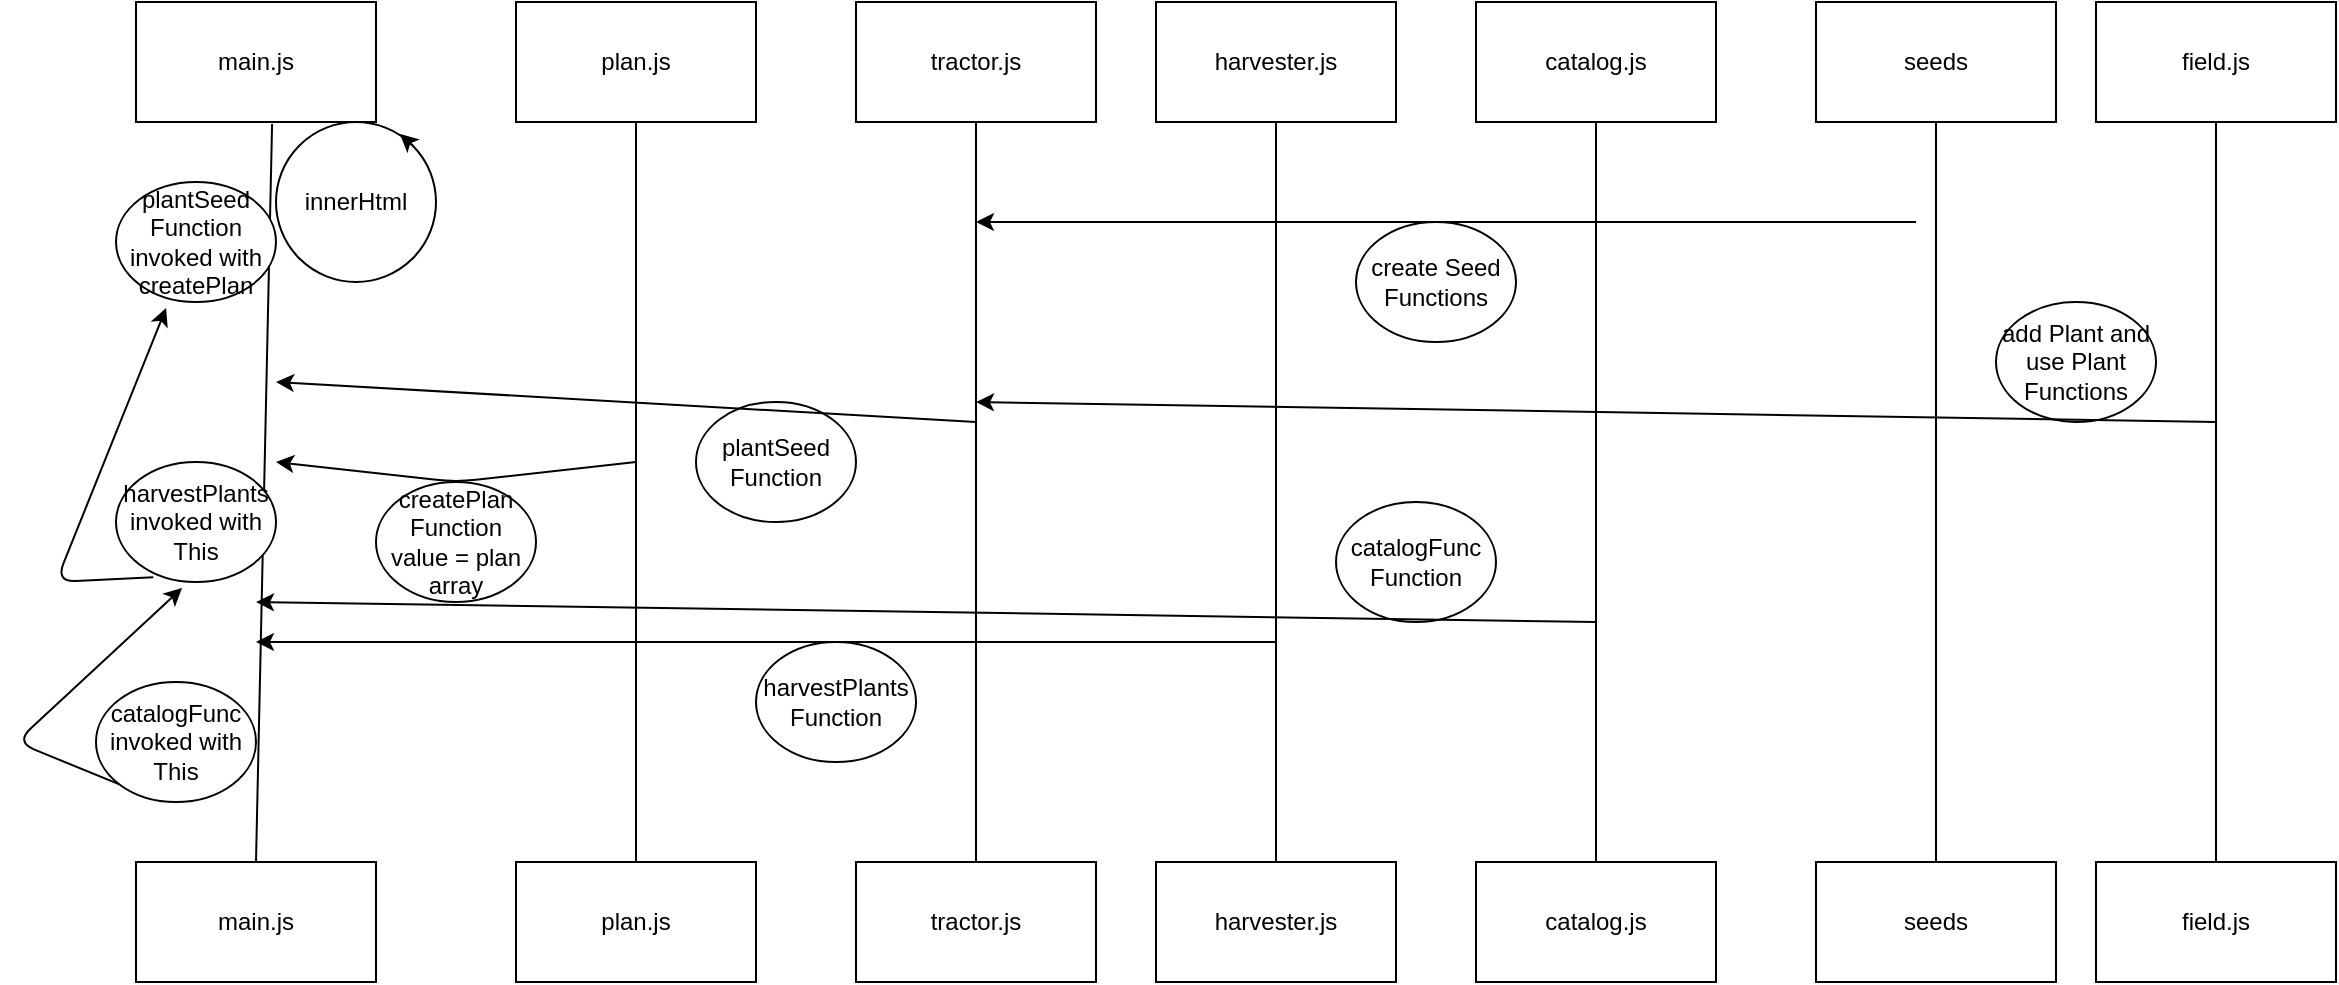 <mxfile>
    <diagram id="0PqyrjXtaG1i1fYPoH59" name="Page-1">
        <mxGraphModel dx="1993" dy="576" grid="1" gridSize="10" guides="1" tooltips="1" connect="1" arrows="1" fold="1" page="1" pageScale="1" pageWidth="850" pageHeight="1100" math="0" shadow="0">
            <root>
                <mxCell id="0"/>
                <mxCell id="1" parent="0"/>
                <mxCell id="2" value="main.js" style="whiteSpace=wrap;html=1;" vertex="1" parent="1">
                    <mxGeometry x="50" y="30" width="120" height="60" as="geometry"/>
                </mxCell>
                <mxCell id="3" value="plan.js" style="whiteSpace=wrap;html=1;" vertex="1" parent="1">
                    <mxGeometry x="240" y="30" width="120" height="60" as="geometry"/>
                </mxCell>
                <mxCell id="5" value="tractor.js" style="whiteSpace=wrap;html=1;" vertex="1" parent="1">
                    <mxGeometry x="410" y="30" width="120" height="60" as="geometry"/>
                </mxCell>
                <mxCell id="6" value="main.js" style="whiteSpace=wrap;html=1;" vertex="1" parent="1">
                    <mxGeometry x="50" y="460" width="120" height="60" as="geometry"/>
                </mxCell>
                <mxCell id="7" value="plan.js" style="whiteSpace=wrap;html=1;" vertex="1" parent="1">
                    <mxGeometry x="240" y="460" width="120" height="60" as="geometry"/>
                </mxCell>
                <mxCell id="8" value="tractor.js" style="whiteSpace=wrap;html=1;" vertex="1" parent="1">
                    <mxGeometry x="410" y="460" width="120" height="60" as="geometry"/>
                </mxCell>
                <mxCell id="9" value="harvester.js" style="whiteSpace=wrap;html=1;" vertex="1" parent="1">
                    <mxGeometry x="560" y="30" width="120" height="60" as="geometry"/>
                </mxCell>
                <mxCell id="10" value="harvester.js" style="whiteSpace=wrap;html=1;" vertex="1" parent="1">
                    <mxGeometry x="560" y="460" width="120" height="60" as="geometry"/>
                </mxCell>
                <mxCell id="11" value="catalog.js" style="whiteSpace=wrap;html=1;" vertex="1" parent="1">
                    <mxGeometry x="720" y="30" width="120" height="60" as="geometry"/>
                </mxCell>
                <mxCell id="12" value="catalog.js" style="whiteSpace=wrap;html=1;" vertex="1" parent="1">
                    <mxGeometry x="720" y="460" width="120" height="60" as="geometry"/>
                </mxCell>
                <mxCell id="13" value="seeds" style="whiteSpace=wrap;html=1;" vertex="1" parent="1">
                    <mxGeometry x="890" y="30" width="120" height="60" as="geometry"/>
                </mxCell>
                <mxCell id="14" value="seeds" style="whiteSpace=wrap;html=1;" vertex="1" parent="1">
                    <mxGeometry x="890" y="460" width="120" height="60" as="geometry"/>
                </mxCell>
                <mxCell id="15" value="createPlan&lt;br&gt;Function&lt;br&gt;value = plan array" style="ellipse;whiteSpace=wrap;html=1;" vertex="1" parent="1">
                    <mxGeometry x="170" y="270" width="80" height="60" as="geometry"/>
                </mxCell>
                <mxCell id="19" value="" style="endArrow=none;html=1;entryX=0.567;entryY=1.017;entryDx=0;entryDy=0;entryPerimeter=0;exitX=0.5;exitY=0;exitDx=0;exitDy=0;" edge="1" parent="1" source="6" target="2">
                    <mxGeometry width="50" height="50" relative="1" as="geometry">
                        <mxPoint x="85" y="270" as="sourcePoint"/>
                        <mxPoint x="135" y="220" as="targetPoint"/>
                    </mxGeometry>
                </mxCell>
                <mxCell id="20" value="" style="endArrow=none;html=1;entryX=0.5;entryY=1;entryDx=0;entryDy=0;exitX=0.5;exitY=0;exitDx=0;exitDy=0;" edge="1" parent="1" source="7" target="3">
                    <mxGeometry width="50" height="50" relative="1" as="geometry">
                        <mxPoint x="285" y="290" as="sourcePoint"/>
                        <mxPoint x="335" y="240" as="targetPoint"/>
                    </mxGeometry>
                </mxCell>
                <mxCell id="21" value="" style="endArrow=none;html=1;entryX=0.5;entryY=1;entryDx=0;entryDy=0;exitX=0.5;exitY=0;exitDx=0;exitDy=0;" edge="1" parent="1" source="8" target="5">
                    <mxGeometry width="50" height="50" relative="1" as="geometry">
                        <mxPoint x="470" y="270" as="sourcePoint"/>
                        <mxPoint x="520" y="220" as="targetPoint"/>
                    </mxGeometry>
                </mxCell>
                <mxCell id="22" value="" style="endArrow=none;html=1;entryX=0.5;entryY=1;entryDx=0;entryDy=0;exitX=0.5;exitY=0;exitDx=0;exitDy=0;" edge="1" parent="1" source="10" target="9">
                    <mxGeometry width="50" height="50" relative="1" as="geometry">
                        <mxPoint x="595" y="250" as="sourcePoint"/>
                        <mxPoint x="645" y="200" as="targetPoint"/>
                    </mxGeometry>
                </mxCell>
                <mxCell id="23" value="" style="endArrow=none;html=1;entryX=0.5;entryY=1;entryDx=0;entryDy=0;exitX=0.5;exitY=0;exitDx=0;exitDy=0;" edge="1" parent="1" source="12" target="11">
                    <mxGeometry width="50" height="50" relative="1" as="geometry">
                        <mxPoint x="750" y="260" as="sourcePoint"/>
                        <mxPoint x="800" y="210" as="targetPoint"/>
                    </mxGeometry>
                </mxCell>
                <mxCell id="24" value="" style="endArrow=none;html=1;entryX=0.5;entryY=1;entryDx=0;entryDy=0;exitX=0.5;exitY=0;exitDx=0;exitDy=0;" edge="1" parent="1" source="14" target="13">
                    <mxGeometry width="50" height="50" relative="1" as="geometry">
                        <mxPoint x="910" y="280" as="sourcePoint"/>
                        <mxPoint x="960" y="230" as="targetPoint"/>
                    </mxGeometry>
                </mxCell>
                <mxCell id="27" value="" style="endArrow=classic;html=1;" edge="1" parent="1">
                    <mxGeometry width="50" height="50" relative="1" as="geometry">
                        <mxPoint x="300" y="260" as="sourcePoint"/>
                        <mxPoint x="120" y="260" as="targetPoint"/>
                        <Array as="points">
                            <mxPoint x="210" y="270"/>
                        </Array>
                    </mxGeometry>
                </mxCell>
                <mxCell id="28" value="" style="endArrow=classic;html=1;" edge="1" parent="1">
                    <mxGeometry width="50" height="50" relative="1" as="geometry">
                        <mxPoint x="940" y="140" as="sourcePoint"/>
                        <mxPoint x="470" y="140" as="targetPoint"/>
                        <Array as="points">
                            <mxPoint x="720" y="140"/>
                        </Array>
                    </mxGeometry>
                </mxCell>
                <mxCell id="29" value="create Seed&lt;br&gt;Functions" style="ellipse;whiteSpace=wrap;html=1;" vertex="1" parent="1">
                    <mxGeometry x="660" y="140" width="80" height="60" as="geometry"/>
                </mxCell>
                <mxCell id="30" value="field.js" style="whiteSpace=wrap;html=1;" vertex="1" parent="1">
                    <mxGeometry x="1030" y="460" width="120" height="60" as="geometry"/>
                </mxCell>
                <mxCell id="31" value="field.js" style="whiteSpace=wrap;html=1;" vertex="1" parent="1">
                    <mxGeometry x="1030" y="30" width="120" height="60" as="geometry"/>
                </mxCell>
                <mxCell id="32" value="" style="endArrow=none;html=1;exitX=0.5;exitY=0;exitDx=0;exitDy=0;" edge="1" parent="1" source="30" target="31">
                    <mxGeometry width="50" height="50" relative="1" as="geometry">
                        <mxPoint x="1090" y="450" as="sourcePoint"/>
                        <mxPoint x="1110" y="210" as="targetPoint"/>
                    </mxGeometry>
                </mxCell>
                <mxCell id="33" value="add Plant and use Plant Functions" style="ellipse;whiteSpace=wrap;html=1;" vertex="1" parent="1">
                    <mxGeometry x="980" y="180" width="80" height="60" as="geometry"/>
                </mxCell>
                <mxCell id="34" value="" style="endArrow=classic;html=1;" edge="1" parent="1">
                    <mxGeometry width="50" height="50" relative="1" as="geometry">
                        <mxPoint x="1090" y="240" as="sourcePoint"/>
                        <mxPoint x="470" y="230" as="targetPoint"/>
                    </mxGeometry>
                </mxCell>
                <mxCell id="35" value="plantSeed&lt;br&gt;Function" style="ellipse;whiteSpace=wrap;html=1;" vertex="1" parent="1">
                    <mxGeometry x="330" y="230" width="80" height="60" as="geometry"/>
                </mxCell>
                <mxCell id="36" value="" style="endArrow=classic;html=1;" edge="1" parent="1">
                    <mxGeometry width="50" height="50" relative="1" as="geometry">
                        <mxPoint x="470" y="240" as="sourcePoint"/>
                        <mxPoint x="120" y="220" as="targetPoint"/>
                    </mxGeometry>
                </mxCell>
                <mxCell id="37" value="plantSeed Function invoked with createPlan" style="ellipse;whiteSpace=wrap;html=1;" vertex="1" parent="1">
                    <mxGeometry x="40" y="120" width="80" height="60" as="geometry"/>
                </mxCell>
                <mxCell id="38" value="harvestPlants Function" style="ellipse;whiteSpace=wrap;html=1;" vertex="1" parent="1">
                    <mxGeometry x="360" y="350" width="80" height="60" as="geometry"/>
                </mxCell>
                <mxCell id="39" value="" style="endArrow=classic;html=1;" edge="1" parent="1">
                    <mxGeometry width="50" height="50" relative="1" as="geometry">
                        <mxPoint x="620" y="350" as="sourcePoint"/>
                        <mxPoint x="110" y="350" as="targetPoint"/>
                    </mxGeometry>
                </mxCell>
                <mxCell id="40" value="harvestPlants invoked with This" style="ellipse;whiteSpace=wrap;html=1;" vertex="1" parent="1">
                    <mxGeometry x="40" y="260" width="80" height="60" as="geometry"/>
                </mxCell>
                <mxCell id="41" value="" style="endArrow=classic;html=1;entryX=0.313;entryY=1.05;entryDx=0;entryDy=0;entryPerimeter=0;exitX=0.233;exitY=0.961;exitDx=0;exitDy=0;exitPerimeter=0;" edge="1" parent="1" source="40" target="37">
                    <mxGeometry width="50" height="50" relative="1" as="geometry">
                        <mxPoint x="50" y="270" as="sourcePoint"/>
                        <mxPoint x="100" y="220" as="targetPoint"/>
                        <Array as="points">
                            <mxPoint x="10" y="320"/>
                        </Array>
                    </mxGeometry>
                </mxCell>
                <mxCell id="42" value="catalogFunc invoked with This" style="ellipse;whiteSpace=wrap;html=1;" vertex="1" parent="1">
                    <mxGeometry x="30" y="370" width="80" height="60" as="geometry"/>
                </mxCell>
                <mxCell id="44" value="" style="endArrow=classic;html=1;exitX=0;exitY=1;exitDx=0;exitDy=0;entryX=0.413;entryY=1.05;entryDx=0;entryDy=0;entryPerimeter=0;" edge="1" parent="1" source="42" target="40">
                    <mxGeometry width="50" height="50" relative="1" as="geometry">
                        <mxPoint x="45" y="370" as="sourcePoint"/>
                        <mxPoint x="95" y="320" as="targetPoint"/>
                        <Array as="points">
                            <mxPoint x="-10" y="400"/>
                        </Array>
                    </mxGeometry>
                </mxCell>
                <mxCell id="45" value="catalogFunc Function" style="ellipse;whiteSpace=wrap;html=1;" vertex="1" parent="1">
                    <mxGeometry x="650" y="280" width="80" height="60" as="geometry"/>
                </mxCell>
                <mxCell id="46" value="" style="endArrow=classic;html=1;" edge="1" parent="1">
                    <mxGeometry width="50" height="50" relative="1" as="geometry">
                        <mxPoint x="780" y="340" as="sourcePoint"/>
                        <mxPoint x="110" y="330" as="targetPoint"/>
                    </mxGeometry>
                </mxCell>
                <mxCell id="47" value="innerHtml" style="ellipse;whiteSpace=wrap;html=1;" vertex="1" parent="1">
                    <mxGeometry x="120" y="90" width="80" height="80" as="geometry"/>
                </mxCell>
                <mxCell id="48" style="edgeStyle=none;html=1;exitX=1;exitY=0;exitDx=0;exitDy=0;entryX=0.775;entryY=0.075;entryDx=0;entryDy=0;entryPerimeter=0;" edge="1" parent="1" source="47" target="47">
                    <mxGeometry relative="1" as="geometry"/>
                </mxCell>
            </root>
        </mxGraphModel>
    </diagram>
</mxfile>
